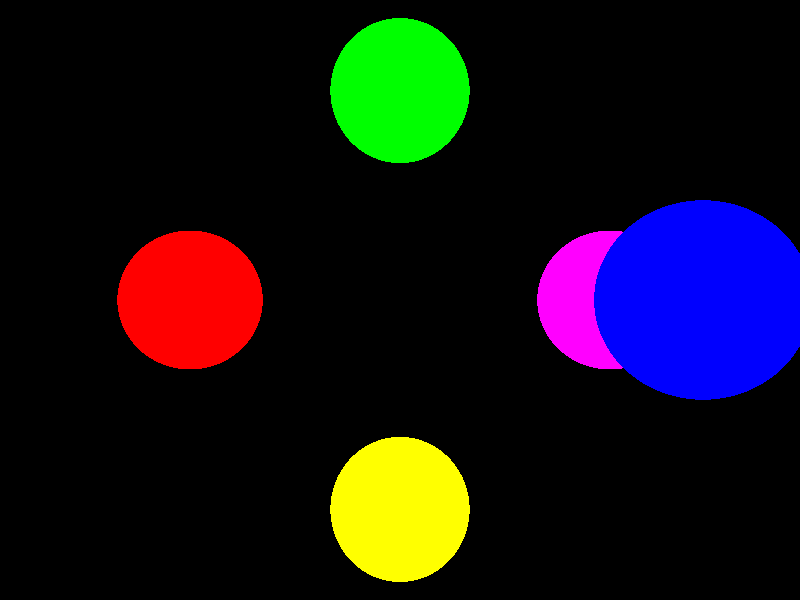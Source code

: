 #include "shapes.inc"
#include "colors.inc"

camera{
  location <0,0,10>
  look_at <0,0,0>
  angle 60
}                  

light_source{<-10,10,20> color White}  
light_source{<10,10,-10> color White}  

object{
  Sphere
  pigment{color Red}
  translate<3,0,0>
}
object{
  Sphere
  pigment{color Magenta}
  translate<-3,0,0>
}
object{
  Sphere
  pigment{color Green}
  translate<0,3,0>
}
object{
  Sphere
  pigment{color Yellow}
  translate<0,-3,0>
}
object{
  Sphere
  pigment{color Blue}
  translate<-3,0,3>
}
